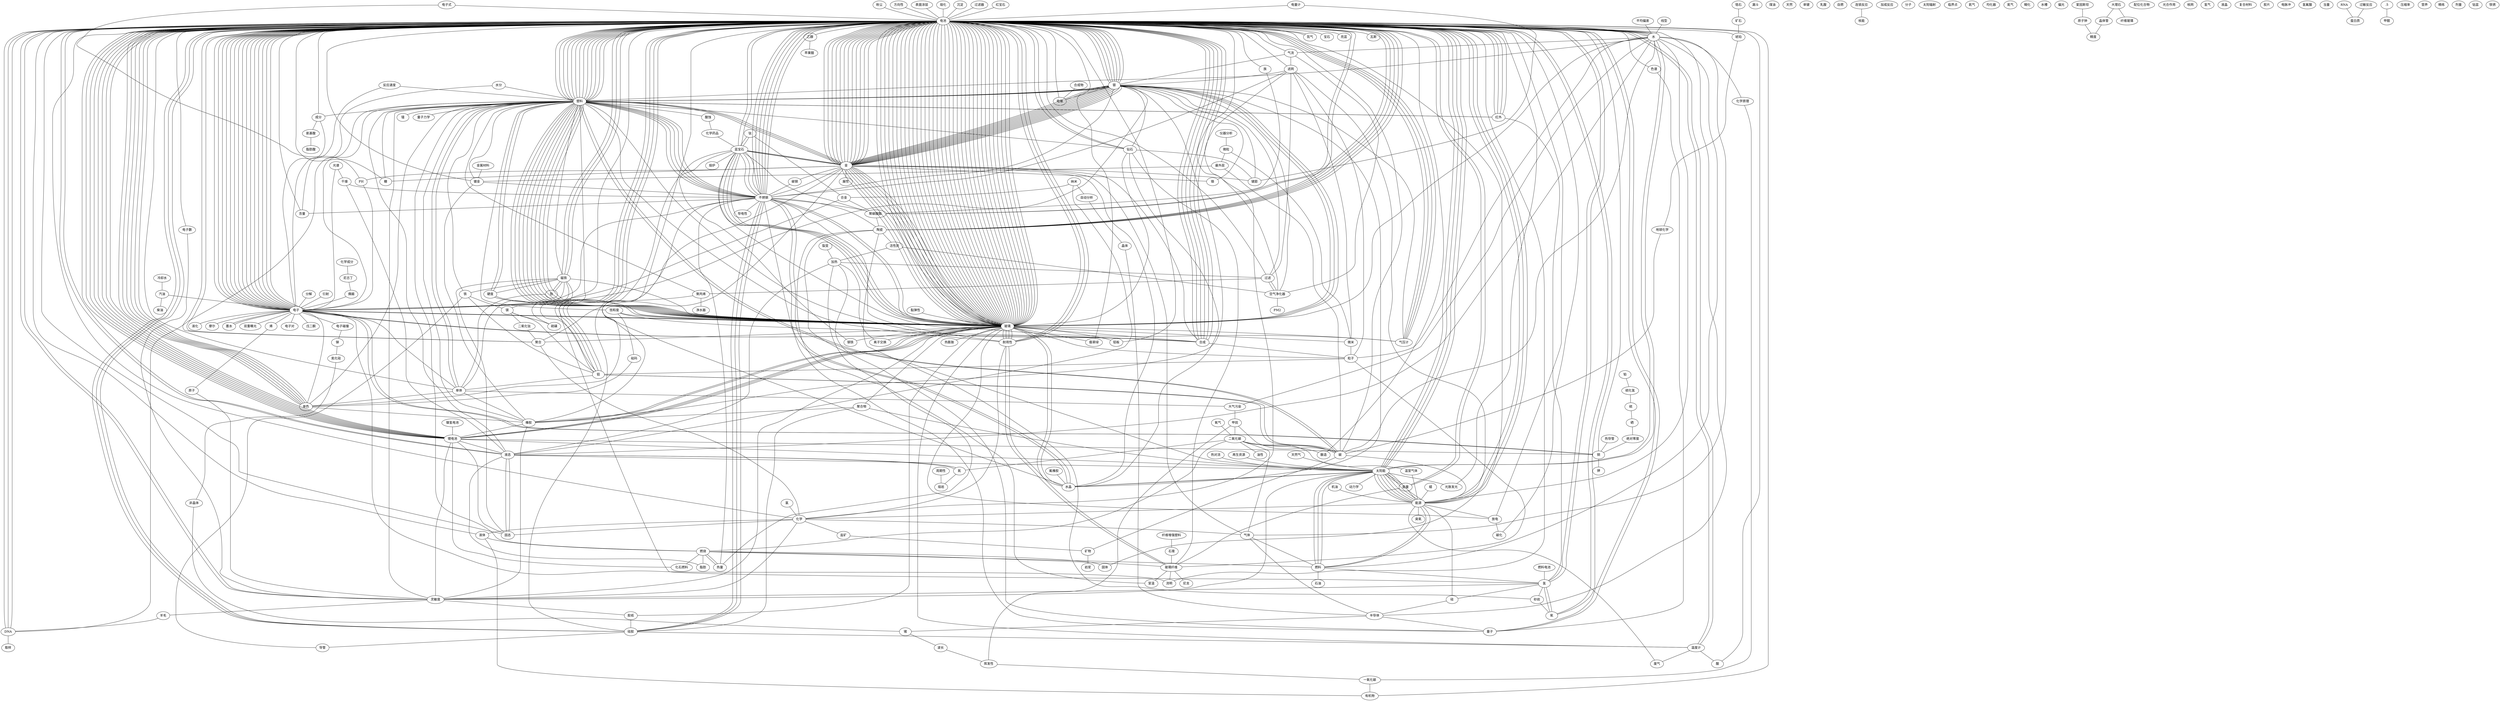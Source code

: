 graph {
电池 -- 气压计;
塑料 -- 水 -- 电池;
液态 -- 氮;
金 -- 电池;
金 -- 铬 -- 银;
塑料 -- 不锈钢 -- 电池 -- 量子;
玻璃 -- 灵敏度 -- 橡胶;
玻璃 -- 水;
金 -- 玻璃 -- 塑料;
水分 -- 含量;
电子;
磁铁 -- 硬度 -- 塑料 -- 单体 -- 单色 -- 电池;
电池;
磁铁 -- 固态;
电池;
过滤器;
取样;
电池 -- 氙气;
电池;
合成 -- 电子 -- 液化;
糖;
锆石;
固态;
塑料 -- 电池;
氢 -- 电池 -- 陶瓷;
玻璃;
能量 -- 电池;
塑料 -- 玻璃;
玻璃 -- 电池;
电子;
糖;
玻璃 -- 耐用性 -- 电池 -- 陶瓷;
磁铁 -- 镁 -- 铝 -- 电池;
电池;
玻璃 -- 电池;
电池;
氧气;
漏斗;
太阳能 -- 能源;
电池;
金 -- 电池;
电池;
玻璃 -- 电池;
电池;
玻璃;
电池;
金 -- 银;
饱和度;
玻璃 -- 电池;
玻璃;
太阳能 -- 能量 -- 能源;
磁铁 -- 电池;
塑料 -- 糖;
塑料 -- 金 -- 电池 -- 银;
煤油;
电池;
天然;
金;
金 -- 银;
单键;
键距;
半导体;
电池;
电池;
玻璃 -- 电池;
能源;
玻璃 -- 电池 -- 蓝宝石;
电池;
能源 -- 滤网;
电池;
氧气 -- 二氧化碳 -- 碳 -- 水 -- 化学原理 -- 一氧化碳;
乳酸;
摩尔;
锆石 -- 矿石 -- 琥珀 -- 地球化学 -- 碳 -- 矿物 -- 岩浆;
水;
金 -- 玻璃 -- 银;
电池;
铁;
半导体;
电池 -- 半导体;
金 -- 橡胶;
PH;
微粒 -- 微米 -- 滤网;
锂电池 -- 电池 -- 固态;
玻璃 -- 电池;
塑料 -- 电池;
平均偏差 -- 水 -- 电池;
自燃;
金 -- 展性;
电池;
电池;
PH;
氢;
电子 -- 流明;
电子;
塑料;
电子 -- 电池;
玻璃 -- 电池;
PH;
塑料;
碳 -- 铝;
电池;
氧气;
电池;
电池;
塑料 -- 电池;
波长;
电子;
塑料;
太阳能 -- 能源;
干燥 -- 不锈钢 -- 导电性;
玻璃;
金 -- 银;
电池;
半导体;
玻璃 -- 蓝宝石;
能量;
燃烧;
电子 -- 墨水;
塑料;
塑料;
放电 -- 电池;
过滤;
电池 -- 能源;
电池;
电池 -- 单色;
塑料 -- 镭;
太阳能 -- 能源;
玻璃;
硬度 -- 玻璃 -- 聚合物 -- 橡胶;
塑料 -- 电子;
过滤;
塑料 -- 灵敏度 -- 胶纸 -- 硅胶 -- 电池 -- 水;
塑料;
塑料;
钛;
单色;
玻璃 -- 塑料 -- 碳;
电池;
液体;
电池 -- 单色;
光谱 -- 电子;
金 -- 电池;
电池;
电池;
合成 -- 电池;
钻石 -- 玻璃 -- 电池;
PH;
玻璃 -- 不锈钢 -- 聚碳酸酯;
电池;
电池 -- 气压计;
液态;
太阳能 -- 电池;
不锈钢 -- 电池 -- 单色;
能源;
电池;
塑料 -- 电池;
电池;
核能;
塑料 -- 银;
玻璃 -- 合成 -- 电池;
再生资源 -- 太阳能 -- 能源;
电子 -- 银;
墨水;
电池;
氢;
电池;
电池;
乳酸;
塑料 -- 电池;
钢铁;
塑料 -- 饱和度 -- 玻璃;
DNA;
燃料电池 -- 氢;
电池;
裂变 -- 加热;
单体;
电池;
电池;
塑料;
钢铁;
电池;
塑料;
塑料;
热量;
磁铁;
玻璃 -- 电池;
电池;
玻璃;
电池;
电池;
加成反应;
太阳能;
电子;
硅;
电池;
玻璃 -- 橡胶;
玻璃;
纳米 -- 液态 -- 脂肪;
二氧化碳 -- 气体 -- 燃料 -- 能源 -- 臭氧;
玻璃 -- 水晶 -- 不锈钢 -- 蓝宝石 -- 金 -- 电池;
电池;
玻璃;
钢铁;
塑料;
汽油 -- 柴油;
饱和度 -- 砝码 -- 单色;
分子;
天然气 -- 太阳能 -- 燃料 -- 石油;
量子 -- 陶瓷;
太阳能 -- 能源;
玻璃;
温度计;
合成 -- 电池;
太阳能;
塑料 -- 玻璃 -- 电池 -- 量子;
钻石 -- 电池 -- 宝石;
电池;
塑料 -- 橡胶;
光谱;
电子;
电池;
电池;
聚合;
电池;
塑料 -- 电池;
化石燃料 -- 锂电池 -- 液态 -- 太阳能 -- 能源;
塑料 -- 碳;
电池;
合成;
太阳能;
热对流 -- 太阳能 -- 能源;
不锈钢;
锂电池 -- 电池 -- 族;
太阳辐射;
石膏;
红宝石;
塑料 -- 不锈钢;
甲烷;
电子 -- 电池;
玻璃 -- 电子 -- 墨水;
一氧化碳;
电子;
金;
半导体;
电池;
合成 -- 电池;
塑料 -- 电池;
临界点;
塑料;
铝 -- 电池;
电池;
PH;
氦气;
饱和度 -- 合成;
玻璃;
电池;
电池;
电池;
塑料;
电子;
空气净化器 -- 电池;
塑料 -- 电池;
电子;
滤网;
电池;
液体;
气流;
合成物 -- 电镀;
玻璃;
塑料 -- 电池 -- 气流;
电池;
反应速度 -- 电子 -- 铜;
氯 -- 化学 -- 气体;
电子 -- 铜;
铝;
DNA;
电池;
合成;
燃烧;
塑料 -- 金 -- 电池;
均化器;
燃烧 -- 脂肪;
聚合;
电池;
氮气;
塑料 -- 电池;
PH -- 电子;
电池;
合成 -- 电池;
不锈钢;
燃料;
固态;
糊化;
玻璃 -- 电子 -- 双重曝光;
锂电池 -- 电池;
水;
塑料;
电池;
电池;
塑料;
镍氢电池 -- 锂电池;
水槽;
燃烧;
电池;
偏光;
电池;
电池;
钢铁;
二氧化碳 -- 燃烧 -- 化石燃料;
天然;
冷却水 -- 汽油 -- 电子 -- 单体 -- 大气污染 -- 水 -- 电池;
能量 -- 玻璃纤维;
电池;
电池;
金;
电子;
反应速度;
玻璃 -- 电池;
聚合;
电池;
电池;
电量计 -- 键距;
电池;
电子;
电池;
不锈钢 -- 电池;
电池;
摩尔;
金属材料 -- 镀金 -- 橡胶;
不锈钢;
晶体管;
金;
玻璃;
金;
金;
金;
黏弹性 -- 玻璃;
金;
不锈钢;
银;
塑料 -- 成分 -- 电子 -- 电池;
电池;
玻璃 -- 电池;
电子;
粉尘 -- 电池;
玻璃;
塑料;
晶体管 -- 精度;
红外;
金 -- 银 -- 橡胶;
锂电池;
电池 -- 陶瓷;
电子 -- 烯 -- 原子 -- 灵敏度 -- 太阳能 -- 光致发光 -- 电池;
玻璃;
镁;
电池;
玻璃 -- 电池;
电池;
磁铁 -- 钕 -- 单体;
电池;
电池;
银;
液体 -- 燃烧 -- 燃料 -- 太阳能 -- 能量 -- 电池;
爱因斯坦;
太阳能 -- 燃料;
电池;
电池;
电池;
钢铁;
配位化合物;
塑料;
电池;
电池;
电池;
金;
仪器分析 -- 微粒 -- 最外层 -- 碳 -- 甲烷;
金;
钢铁;
电池;
电子;
光合作用;
铝;
玻璃;
氦气;
玻璃 -- 微米 -- 粒子 -- 滤网;
锂电池;
PH;
不锈钢;
电池;
放电 -- 碳化 -- 电池;
电池 -- 电子 -- 电子对;
电池;
钻石 -- 键距;
电池;
塑料 -- 电池;
电池;
钢铁;
玻璃;
金;
电池;
电池;
水分 -- 塑料 -- 电池;
太阳能;
钛 -- 蓝宝石;
太阳能;
电池;
金 -- 银 -- 气压计;
太阳能 -- 锂电池 -- 固态 -- 液态 -- 电池;
核网;
玻璃 -- 粒子 -- 铝;
太阳能;
不锈钢;
不锈钢;
塑料;
钻石 -- 水晶 -- 玻璃 -- 蓝宝石;
电子;
玻璃;
不锈钢;
金 -- 玻璃 -- 不锈钢 -- 蓝宝石;
玻璃 -- 钢铁 -- 蓝宝石 -- 金 -- 键距 -- 银;
电池;
塑料 -- 燃烧 -- 热量 -- 不锈钢 -- 单色;
耐用性 -- 电池;
电池;
方向性 -- 电池;
金 -- 电池;
DNA -- 电池;
锂电池 -- 电池 -- 化学;
电子;
电池;
电池;
太阳能 -- 电池;
过滤;
电池;
太阳能;
电池;
电池;
钻石 -- 玻璃纤维 -- 流明;
电池;
银;
大理石 -- 纤维玻璃;
电子;
玻璃 -- 翡翠绿 -- 电池;
电池;
橡胶;
塑料;
玻璃 -- 锂电池 -- 电池;
氢气;
电池 -- 色谱 -- 量子;
玻璃纤维;
玻璃 -- 电池;
合成 -- 电子;
电池;
电池;
胶纸 -- 玻璃 -- 电池;
热导管 -- 铜;
电池;
表面涂层 -- 电池;
电子;
电池;
晶体;
不锈钢 -- 电池;
塑料 -- 玻璃 -- 锂电池 -- 灵敏度 -- 羊毛;
磁铁 -- 钕;
电子;
电池 -- 电子;
过滤 -- 滤网 -- 银 -- 气流;
银;
合成;
电池;
糊化;
塑料 -- 不锈钢 -- 含量 -- 电池;
铝;
液晶;
半导体;
塑料;
玻璃;
金 -- 电池;
氟橡胶 -- 水晶 -- 不锈钢 -- 蓝宝石 -- 金 -- 玻璃;
蜡 -- 能源 -- 化学 -- 固态 -- 液态 -- 电池 -- 固体;
水;
金 -- 不锈钢 -- 银;
电池 -- 银;
电池;
钢铁;
合成;
橡胶;
电池;
温度计;
磁铁 -- 电池;
碳 -- 电池;
电池;
量子;
精度;
过滤;
玻璃 -- 电池;
硬度;
铝;
硅胶 -- 蓝宝石 -- 气压计;
玻璃 -- 电池;
电池;
复合材料;
燃烧;
硅胶 -- 不锈钢;
玻璃;
电池;
温度计;
胶片;
橡胶;
电池;
塑料;
塑料 -- 单色 -- 橡胶;
玻璃;
电池;
水;
电池 -- 单色;
过滤;
电脉冲;
热量 -- 燃烧;
碳 -- 能源;
反应速度 -- 塑料 -- 聚丙烯 -- 电子 -- 玻璃 -- 橡胶 -- 锂电池 -- 电池;
PH;
电池;
玻璃 -- 电池;
电脉冲;
氢氟酸;
硅胶 -- 电池 -- 亮蓝;
金 -- 电池;
电池;
玻璃;
玻璃 -- 电池 -- 电子数 -- 灵敏度;
纳米 -- 自动分析 -- 晶体 -- 半导体 -- 量子;
耐用性 -- 化学;
电池;
电池;
蓝宝石;
电池;
电子;
塑料;
族 -- 聚碳酸酯 -- 陶瓷;
玻璃;
电池 -- 聚碳酸酯;
燃烧 -- 固体;
电池;
二氧化碳 -- 酿造 -- 电池 -- 乙醇 -- 苹果醋;
塑料 -- 合成 -- 电池;
玻璃 -- 耐用性;
玻璃 -- 电子;
铝;
温度计 -- 电池;
电池;
玻璃 -- 电池 -- 蓝宝石;
电池;
电池;
电池;
硅胶 -- 温度计 -- 电池;
电池;
硬度;
单色;
电池;
玻璃;
钻石 -- 电池;
铝 -- 电池;
不锈钢;
不锈钢 -- 电子 -- 电池;
电池;
磁铁 -- 电池;
加成反应;
气压计;
水;
电池 -- 流明;
燃料;
银;
水晶 -- 太阳能;
合成;
电池;
电池;
橡胶;
电池;
玻璃 -- 电池 -- 单色;
固态;
当量;
玻璃 -- 聚合 -- 电池 -- 液体;
聚合物 -- 硅胶;
电子;
蓝宝石 -- 熔炉;
金 -- 电池 -- 银;
粒子 -- 玻璃纤维 -- 室温 -- 陶瓷 -- 活性炭 -- 加热 -- 过滤 -- 银 -- 空气净化器 -- 气流 -- 滤网;
电池;
电池 -- 氙气;
机油 -- 能源 -- 水 -- 电池;
能源 -- 放电 -- 玻璃 -- 温度计 -- 酸 -- 电池 -- 瓦斯;
电池;
熔化 -- 电池;
电池;
聚合物 -- 太阳能 -- 水晶 -- 电池;
银;
玻璃;
化学 -- 液体 -- 有机物 -- 电池 -- 成分 -- 氨基酸 -- 脂肪酸;
单色 -- 电子 -- 电池;
玻璃 -- 气压计;
硅胶;
热量 -- 加热;
电池;
能源 -- 电池;
塑料;
电池;
红外 -- 氢 -- 电池 -- 氧;
电池;
合成;
玻璃;
电池;
过滤;
硅胶 -- 不锈钢;
不锈钢 -- 电池 -- 银;
温度计 -- 废气 -- 能源 -- 电池 -- 电子;
漏斗;
砝码;
玻璃;
电池;
不锈钢;
电池;
金 -- 玻璃 -- 银 -- 电池 -- 气压计;
电池;
RNA -- 蛋白质;
玻璃;
自动分析;
蛋白质;
钛 -- 蓝宝石;
电池;
塑料 -- 钻石 -- 银;
银;
能源;
塑料 -- 单体;
电子 -- 电池;
合成;
过滤 -- 空气净化器 -- PM2.5 -- 甲醛;
塑料;
电池;
硅胶 -- 不锈钢;
电池;
天然;
塑料 -- 不锈钢 -- 量子;
橡胶;
大理石 -- 晶体管;
电子;
电池;
粒子;
塑料 -- 红外 -- 电池;
爱因斯坦 -- 原子钟 -- 精度;
电池;
电池;
塑料;
金;
金 -- 电池;
灵敏度;
电子 -- 电池;
纳米 -- 合金 -- 电子 -- 电子碰撞 -- 锑 -- 氮化硅 -- 非晶体 -- 锗 -- 波长 -- 挥发性;
糖;
电量计;
氢 -- 灵敏度;
电池;
金 -- 银;
塑料 -- 银;
金 -- 银;
银;
PH;
压缩率;
玻璃 -- 蓝宝石;
电池;
电池 -- 银;
金;
电池;
塑料;
银;
电池;
燃烧;
银;
电池;
塑料;
红外 -- 电池;
电池;
柴油;
流明;
金 -- 银;
金 -- 水晶 -- 银 -- 塑料;
金;
电子;
玻璃;
玻璃 -- 塑料 -- 电池;
塑料 -- 红外 -- 电池;
玻璃 -- 耐用性;
金 -- 玻璃 -- 银 -- 电镀 -- 电池;
红宝石 -- 电池 -- 陶瓷;
不锈钢 -- 耐用性 -- 玻璃纤维 -- 尼龙;
橡胶;
塑料;
玻璃 -- 电池;
玻璃;
最外层 -- 镀金 -- 不锈钢 -- 滤网;
电池;
过滤器 -- 电池;
金 -- 玻璃 -- 电池;
糖;
塑料 -- 玻璃;
燃料;
电池;
电池;
金 -- 银;
电池;
塑料;
光谱 -- 干燥 -- 液态 -- 水;
不锈钢 -- 陶瓷;
电池;
玻璃 -- 离子交换 -- 加热;
营养;
金;
钻石;
分解 -- 电子;
PH;
硅胶 -- 导管;
光谱;
磁铁 -- 铝;
气压计;
塑料;
塑料;
方向性;
电池;
金 -- 银;
不锈钢;
塑料 -- 量子力学;
金 -- 碳钢 -- 不锈钢;
电子;
气压计;
玻璃;
塑料;
电池;
精练;
电池;
金 -- 气体 -- 半导体;
玻璃纤维;
玻璃;
固体;
电池;
塑料 -- 不锈钢 -- 电池;
电子;
单体;
不锈钢;
电子 -- 电池;
玻璃 -- 电池;
电池;
塑料 -- 镀金 -- 电池;
线型 -- 水;
塑料 -- 耐用性 -- 电池;
红外;
分解;
电池;
金 -- PH;
电池;
电子;
金;
玻璃;
液态 -- 氮;
PH;
电子;
剂量;
金;
燃烧 -- 玻璃纤维;
电子式 -- PH;
电池;
电池;
太阳能;
红外 -- 电池;
反应速度;
单键;
纳米;
电池;
水;
玻璃 -- 电池;
气流;
电子;
灵敏度 -- 电池;
电池;
玻璃 -- 电池;
塑料;
族;
硬度 -- 玻璃;
硬度 -- 塑料 -- 酸蚀 -- 化学药品 -- 蓝宝石 -- 玻璃 -- 热膨胀;
塑料;
氢;
太阳能;
电池;
塑料;
电子 -- 电池;
电池;
塑料 -- 玻璃;
电池;
电池;
钢铁;
锂电池 -- 电池;
电池;
大气污染 -- 甲烷 -- 挥发性 -- 一氧化碳 -- 有机物;
自动分析;
铂 -- 硫化氢 -- 硫 -- 硒 -- 绝对零度 -- 铜 -- 钾;
燃料 -- 氢;
塑料;
糖;
电池;
电池;
电子;
玻璃 -- 电子;
碳 -- 铝 -- 电池 -- 单体;
自燃;
燃料;
塑料;
金;
电池;
微米;
玻璃 -- 电池;
金 -- 合成 -- 粒子 -- 水 -- 气体;
钛 -- 合金 -- 聚碳酸酯;
电池;
银;
活性炭 -- 空气净化器 -- 过滤 -- 聚丙烯 -- 净水器;
氢 -- 氧;
电子;
电子;
电池;
电子 -- 电池;
电池;
玻璃;
电子 -- 电池;
塑料 -- 氢 -- 砂岩 -- 氧 -- 电池;
氢 -- 氧;
太阳能 -- 水;
太阳能;
电子;
电池;
橡胶;
电池;
塑料;
聚碳酸酯;
电池;
塑料 -- DNA -- 电池 -- 银;
塑料;
玻璃 -- 锂电池 -- 铜 -- 电池;
太阳能;
二氧化碳 -- 油性;
气体;
电池;
加成反应;
二氧化碳 -- 温室气体 -- 能源;
塑料 -- 金 -- 聚合 -- 电池;
灵敏度;
电池;
电池;
塑料 -- 玻璃 -- 电池 -- 陶瓷;
电子;
电池;
电池;
锂电池 -- 电池 -- 灵敏度 -- 化学 -- 滤网;
钴蓝;
二氧化碳;
甲烷 -- 二氧化碳 -- 氮 -- 熔岩;
太阳能 -- 电池;
电池;
电池;
电子;
电池;
电池;
DNA -- 电池;
硅 -- 半导体 -- 锗;
金 -- 玻璃;
衍射 -- 电子;
电池;
电子;
电池;
钻石;
电池 -- 琥珀;
纤维增强塑料 -- 石膏 -- 玻璃纤维;
电池;
太阳能;
电池;
PH;
晶体管;
太阳能 -- 动力学;
过滤 -- 电池 -- 滤网;
晶体;
铁锈;
电池;
电镀;
电池;
氢 -- 硅 -- 能源 -- 燃料 -- 水 -- 太阳能 -- 电池;
塑料 -- 铁 -- 铝 -- 单体 -- 橡胶;
过敏反应 -- 蛋白质;
电子式 -- 电池 -- 电子 -- 摩尔;
化学成分 -- 尼古丁 -- 偶姻 -- 电子 -- 戊二酮;
电池;
玻璃;
玻璃 -- 耐用性 -- 玻璃纤维;
玻璃 -- 电池;
电池;
金;
电量计 -- 电池;
钻石;
连锁反应 -- 核能;
砂岩 -- 陶瓷;
玻璃 -- 电池;
电池;
玻璃 -- 电池;
燃料;
电子;
沉淀 -- 电池;
空气净化器;
水 -- 气流;
半导体;
电池;
羊毛 -- DNA -- 取样;
蓝宝石 -- 聚碳酸酯 -- 电池;
汽油;
电池;
合成;
磁铁 -- 玻璃 -- 塑料 -- 银 -- 金 -- 糖 -- 电池;
电子;
玻璃;
太阳能 -- 加热;
耐用性;
方向性;
塑料;
周期性 -- 熔岩;
塑料;
波长;
电池 -- 气压计;
塑料 -- 磁铁 -- 铁 -- 导管;
玻璃;
电池;
塑料 -- 液态 -- 加热;
磁铁 -- 单体;
镁 -- 硫磺 -- 电池;
玻璃 -- 铝板 -- 电池;
电池;
玻璃 -- 电池;
电池;
玻璃;
硅胶 -- 电池;
金;
金 -- 电池;
玻璃 -- 电池;
铁 -- 镁 -- 二氧化钛 -- 聚合 -- 化学 -- 盐矿 -- 矿物;
电池;
电池;
精度;
硅胶;
粒子;
粒子;
}